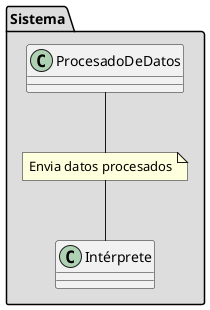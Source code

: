 @startuml

package "Sistema" #DDDDDD {
    class ProcesadoDeDatos
    class Intérprete

note "Envia datos procesados" as N2
ProcesadoDeDatos -- N2
N2 -- Intérprete
}

@enduml

